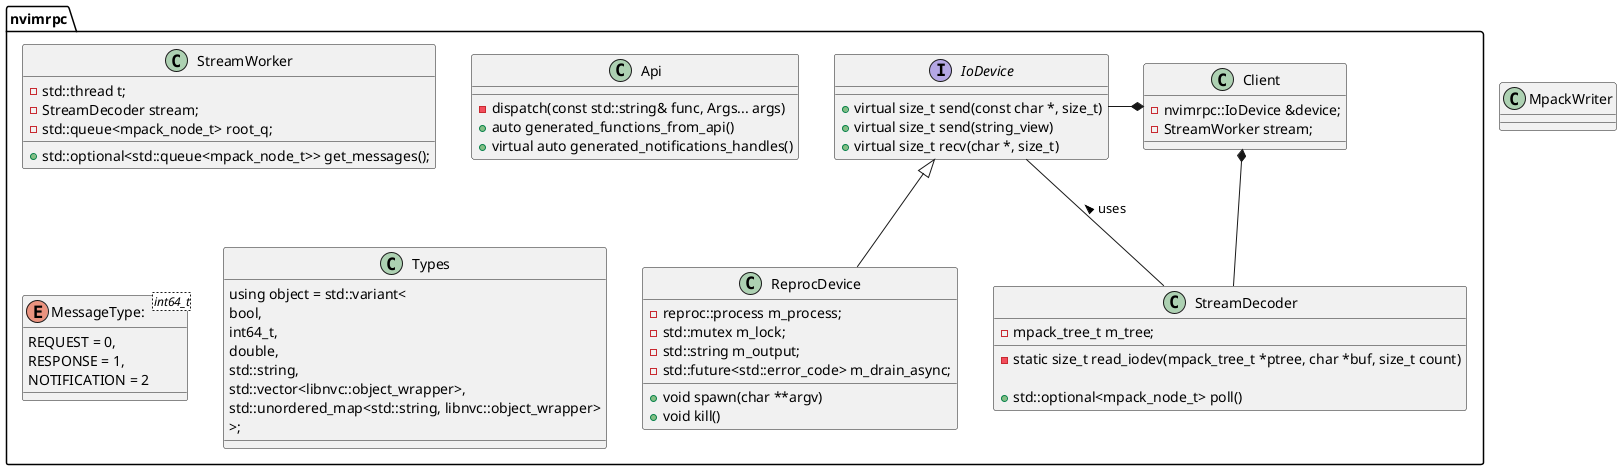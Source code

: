 
@startuml

set namespaceSeparator ::

interface nvimrpc::IoDevice {
	+virtual size_t send(const char *, size_t)
	+virtual size_t send(string_view)
	+virtual size_t recv(char *, size_t)
}

class nvimrpc::ReprocDevice {
	-reproc::process m_process;
	-std::mutex m_lock;
	-std::string m_output;
	-std::future<std::error_code> m_drain_async;

	+void spawn(char **argv)
	+void kill()
}

class nvimrpc::StreamDecoder {
	-mpack_tree_t m_tree;
	-static size_t read_iodev(mpack_tree_t *ptree, char *buf, size_t count)

	+std::optional<mpack_node_t> poll()
}

class nvimrpc::StreamWorker {
	-std::thread t;
	-StreamDecoder stream;
	-std::queue<mpack_node_t> root_q;

	+std::optional<std::queue<mpack_node_t>> get_messages();
}

class nvimrpc::Api {
	-dispatch(const std::string& func, Args... args)
	+auto generated_functions_from_api()
	+virtual auto generated_notifications_handles()
}

' Example controller
class nvimrpc::Client {
	-nvimrpc::IoDevice &device;
	-StreamWorker stream;
}

enum nvimrpc::MessageType: <int64_t> {
	REQUEST = 0,
	RESPONSE = 1,
	NOTIFICATION = 2
}

class nvimrpc::Types {
	using object = std::variant<
		bool,
		int64_t,
		double,
		std::string,
		std::vector<libnvc::object_wrapper>,
		std::unordered_map<std::string, libnvc::object_wrapper>
		>;
}
class MpackWriter {
}

nvimrpc::Client *-- nvimrpc::StreamDecoder
nvimrpc::Client *-left- nvimrpc::IoDevice
nvimrpc::IoDevice <|-- nvimrpc::ReprocDevice
nvimrpc::StreamDecoder -- nvimrpc::IoDevice : uses >

@enduml
